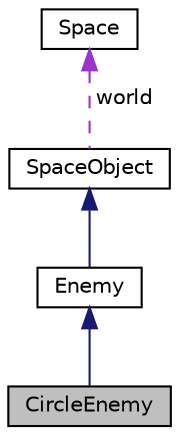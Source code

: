digraph "CircleEnemy"
{
  edge [fontname="Helvetica",fontsize="10",labelfontname="Helvetica",labelfontsize="10"];
  node [fontname="Helvetica",fontsize="10",shape=record];
  Node3 [label="CircleEnemy",height=0.2,width=0.4,color="black", fillcolor="grey75", style="filled", fontcolor="black"];
  Node4 -> Node3 [dir="back",color="midnightblue",fontsize="10",style="solid",fontname="Helvetica"];
  Node4 [label="Enemy",height=0.2,width=0.4,color="black", fillcolor="white", style="filled",URL="$class_enemy.html"];
  Node5 -> Node4 [dir="back",color="midnightblue",fontsize="10",style="solid",fontname="Helvetica"];
  Node5 [label="SpaceObject",height=0.2,width=0.4,color="black", fillcolor="white", style="filled",URL="$class_space_object.html"];
  Node6 -> Node5 [dir="back",color="darkorchid3",fontsize="10",style="dashed",label=" world" ,fontname="Helvetica"];
  Node6 [label="Space",height=0.2,width=0.4,color="black", fillcolor="white", style="filled",URL="$class_space.html"];
}
